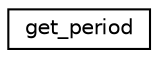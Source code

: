 digraph "Graphical Class Hierarchy"
{
 // INTERACTIVE_SVG=YES
 // LATEX_PDF_SIZE
  edge [fontname="Helvetica",fontsize="10",labelfontname="Helvetica",labelfontsize="10"];
  node [fontname="Helvetica",fontsize="10",shape=record];
  rankdir="LR";
  Node0 [label="get_period",height=0.2,width=0.4,color="black", fillcolor="white", style="filled",URL="$interfaceastronomy__mod_1_1get__period.html",tooltip="Gets the length of year for current calendar."];
}

